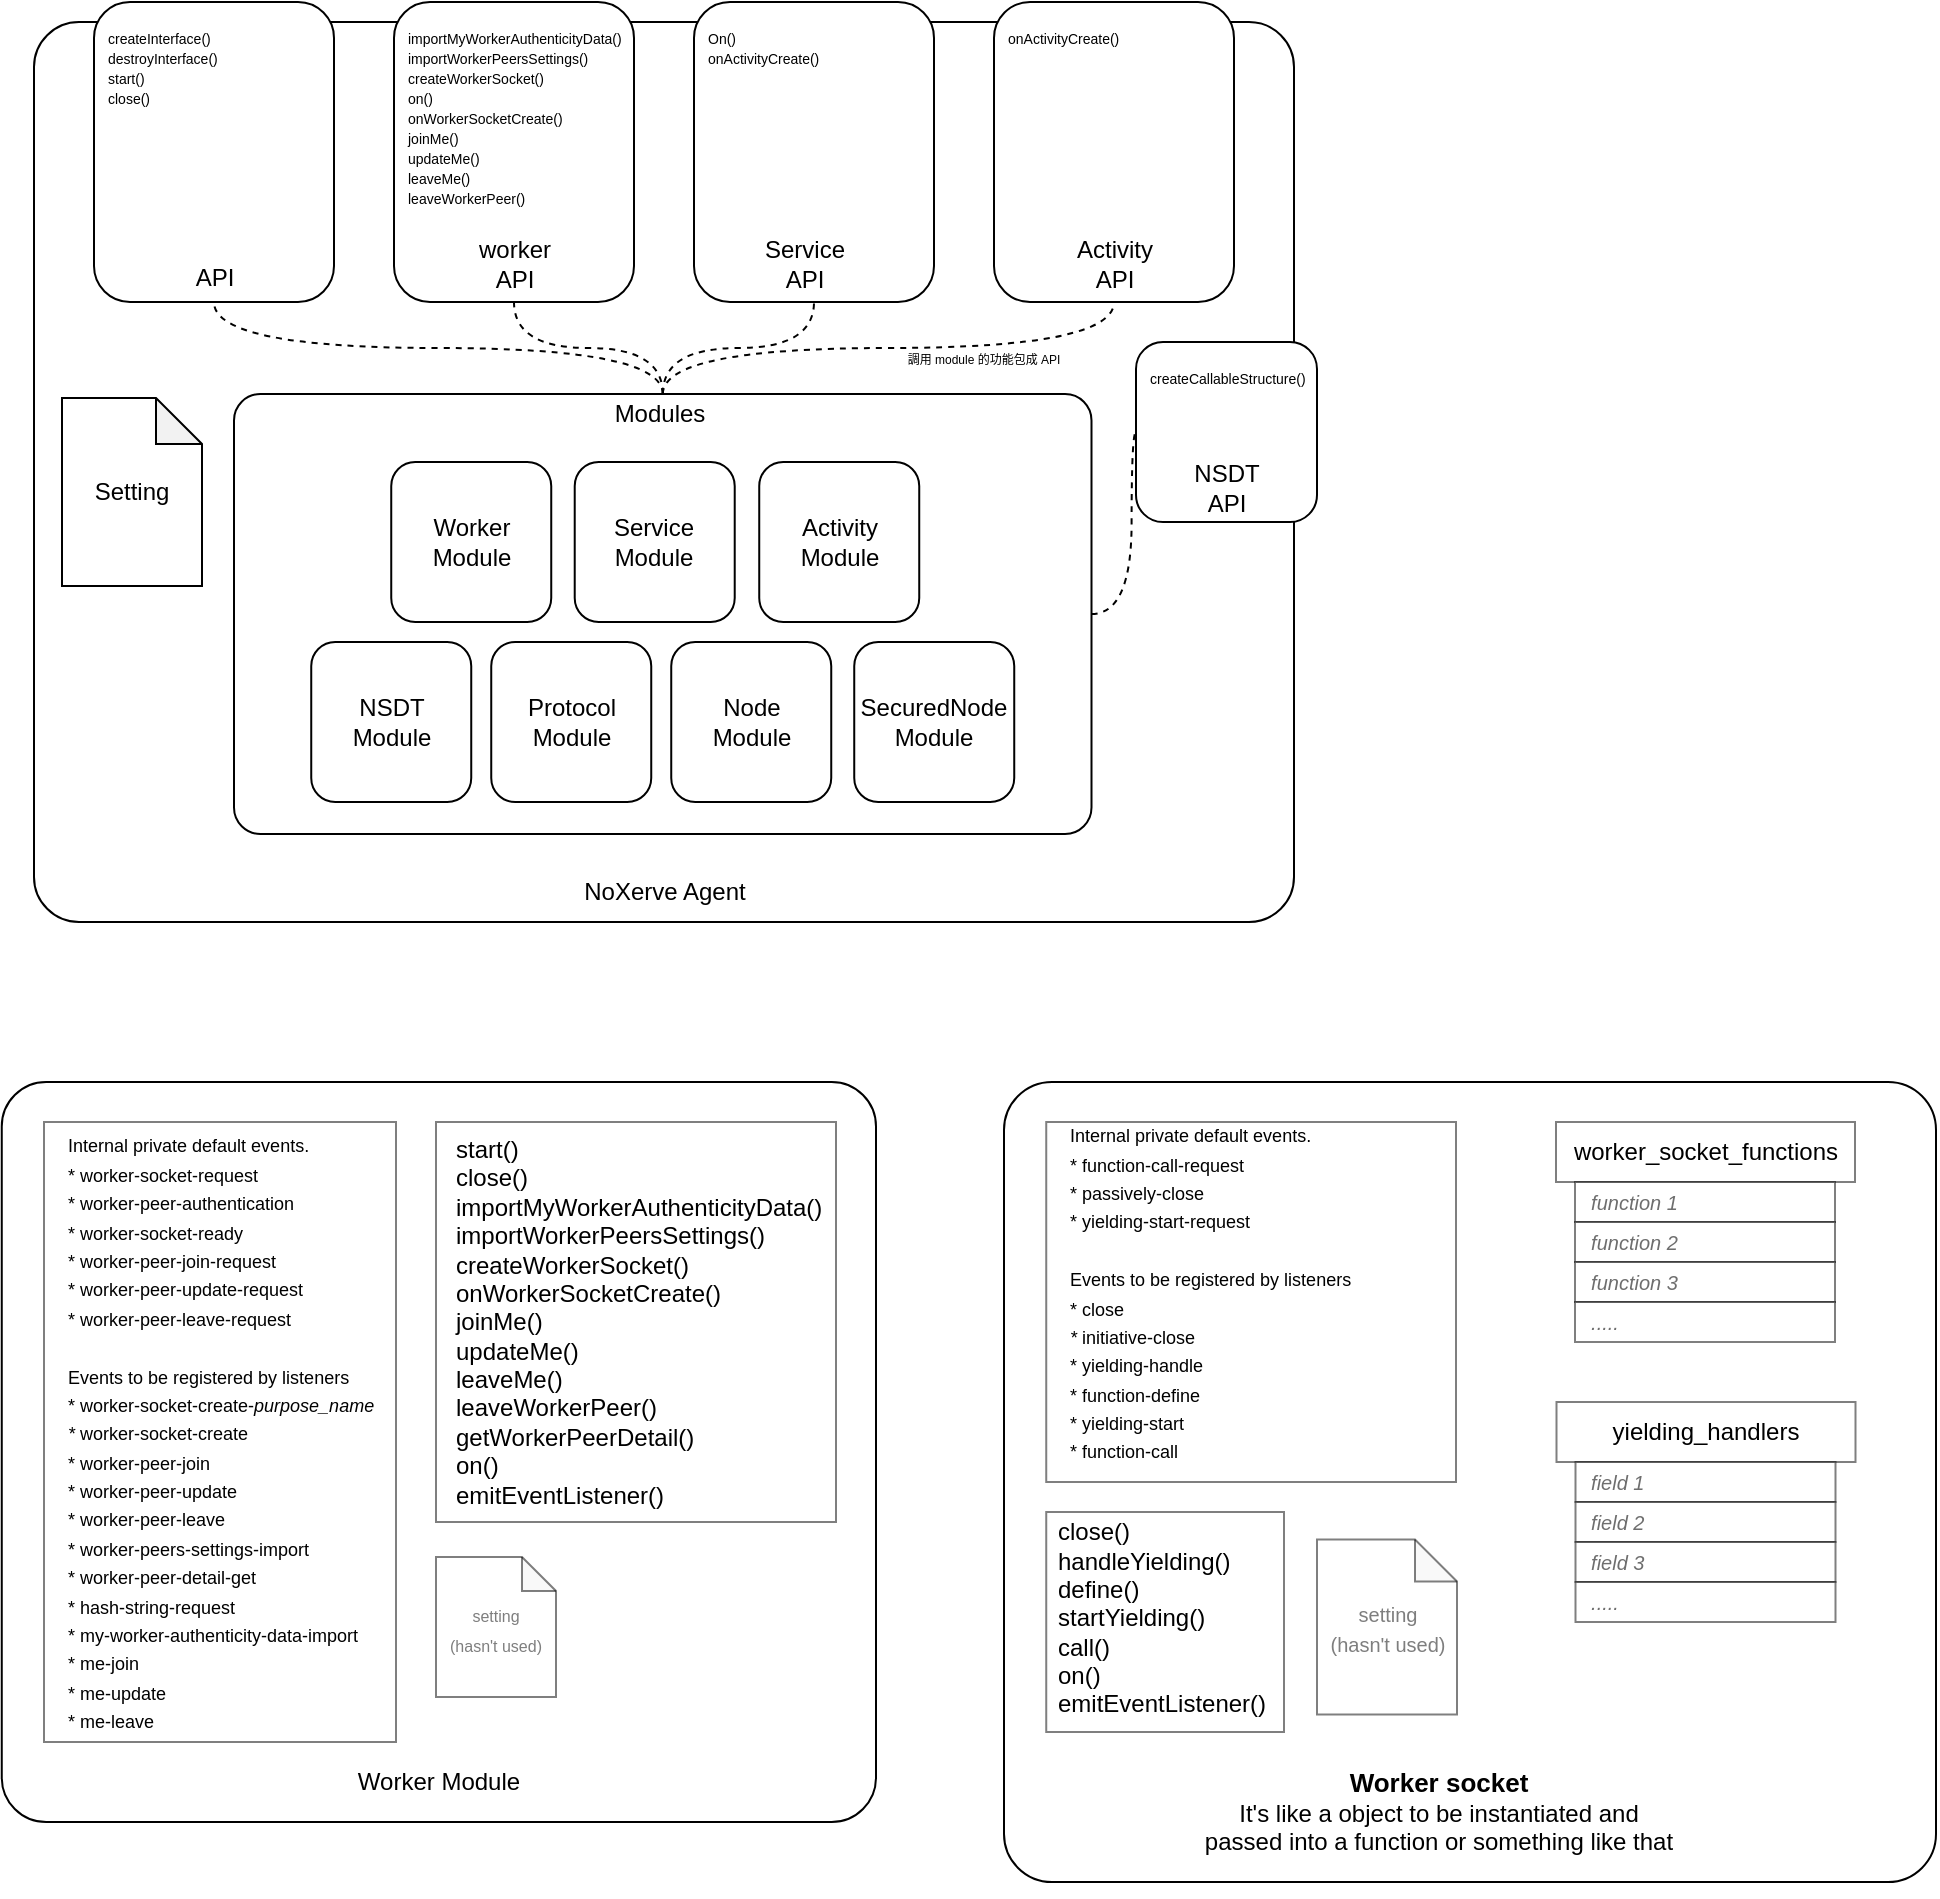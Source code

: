 <mxfile version="13.6.2" type="device" pages="2"><diagram id="oE-bWc-VpVqTyyKI-HjR" name="NoXerve Agent"><mxGraphModel dx="716" dy="425" grid="1" gridSize="10" guides="1" tooltips="1" connect="1" arrows="1" fold="1" page="1" pageScale="1" pageWidth="827" pageHeight="1169" math="0" shadow="0"><root><mxCell id="zF-93tDUtrHwzONBXimL-0"/><mxCell id="zF-93tDUtrHwzONBXimL-1" parent="zF-93tDUtrHwzONBXimL-0"/><mxCell id="tK-ho7pvUPlaxIV4-j6s-0" value="" style="rounded=1;whiteSpace=wrap;html=1;expand=1;arcSize=5;" parent="zF-93tDUtrHwzONBXimL-1" vertex="1"><mxGeometry x="99" y="150" width="630" height="450" as="geometry"/></mxCell><mxCell id="tK-ho7pvUPlaxIV4-j6s-46" style="edgeStyle=orthogonalEdgeStyle;orthogonalLoop=1;jettySize=auto;html=1;entryX=0.5;entryY=1;entryDx=0;entryDy=0;endArrow=none;endFill=0;dashed=1;curved=1;" parent="zF-93tDUtrHwzONBXimL-1" source="tK-ho7pvUPlaxIV4-j6s-22" target="tK-ho7pvUPlaxIV4-j6s-1" edge="1"><mxGeometry relative="1" as="geometry"/></mxCell><mxCell id="tK-ho7pvUPlaxIV4-j6s-47" style="edgeStyle=orthogonalEdgeStyle;orthogonalLoop=1;jettySize=auto;html=1;entryX=0.5;entryY=1;entryDx=0;entryDy=0;endArrow=none;endFill=0;dashed=1;curved=1;" parent="zF-93tDUtrHwzONBXimL-1" source="tK-ho7pvUPlaxIV4-j6s-22" target="tK-ho7pvUPlaxIV4-j6s-3" edge="1"><mxGeometry relative="1" as="geometry"/></mxCell><mxCell id="tK-ho7pvUPlaxIV4-j6s-48" style="edgeStyle=orthogonalEdgeStyle;orthogonalLoop=1;jettySize=auto;html=1;entryX=0.5;entryY=1;entryDx=0;entryDy=0;dashed=1;endArrow=none;endFill=0;curved=1;" parent="zF-93tDUtrHwzONBXimL-1" source="tK-ho7pvUPlaxIV4-j6s-22" target="tK-ho7pvUPlaxIV4-j6s-4" edge="1"><mxGeometry relative="1" as="geometry"/></mxCell><mxCell id="tK-ho7pvUPlaxIV4-j6s-1" value="" style="rounded=1;whiteSpace=wrap;html=1;" parent="zF-93tDUtrHwzONBXimL-1" vertex="1"><mxGeometry x="279" y="140" width="120" height="150" as="geometry"/></mxCell><mxCell id="tK-ho7pvUPlaxIV4-j6s-3" value="" style="rounded=1;whiteSpace=wrap;html=1;" parent="zF-93tDUtrHwzONBXimL-1" vertex="1"><mxGeometry x="429" y="140" width="120" height="150" as="geometry"/></mxCell><mxCell id="tK-ho7pvUPlaxIV4-j6s-4" value="" style="rounded=1;whiteSpace=wrap;html=1;" parent="zF-93tDUtrHwzONBXimL-1" vertex="1"><mxGeometry x="579" y="140" width="120" height="150" as="geometry"/></mxCell><mxCell id="tK-ho7pvUPlaxIV4-j6s-6" value="NoXerve Agent" style="text;html=1;strokeColor=none;fillColor=none;align=center;verticalAlign=middle;whiteSpace=wrap;rounded=0;" parent="zF-93tDUtrHwzONBXimL-1" vertex="1"><mxGeometry x="356.75" y="575" width="114.5" height="20" as="geometry"/></mxCell><mxCell id="tK-ho7pvUPlaxIV4-j6s-8" value="worker&lt;br&gt;API" style="text;html=1;strokeColor=none;fillColor=none;align=center;verticalAlign=middle;whiteSpace=wrap;rounded=0;" parent="zF-93tDUtrHwzONBXimL-1" vertex="1"><mxGeometry x="307.5" y="256" width="63" height="30" as="geometry"/></mxCell><mxCell id="tK-ho7pvUPlaxIV4-j6s-9" value="Service&lt;br&gt;API" style="text;html=1;strokeColor=none;fillColor=none;align=center;verticalAlign=middle;whiteSpace=wrap;rounded=0;" parent="zF-93tDUtrHwzONBXimL-1" vertex="1"><mxGeometry x="453.13" y="256" width="63" height="30" as="geometry"/></mxCell><mxCell id="tK-ho7pvUPlaxIV4-j6s-10" value="Activity&lt;br&gt;API" style="text;html=1;strokeColor=none;fillColor=none;align=center;verticalAlign=middle;whiteSpace=wrap;rounded=0;" parent="zF-93tDUtrHwzONBXimL-1" vertex="1"><mxGeometry x="607.5" y="256" width="63" height="30" as="geometry"/></mxCell><mxCell id="tK-ho7pvUPlaxIV4-j6s-30" value="&lt;font style=&quot;font-size: 7px&quot;&gt;importMyWorkerAuthenticityData()&lt;/font&gt;" style="text;html=1;strokeColor=none;fillColor=none;align=left;verticalAlign=middle;whiteSpace=wrap;rounded=0;fontSize=7;" parent="zF-93tDUtrHwzONBXimL-1" vertex="1"><mxGeometry x="284" y="154" width="110" height="10" as="geometry"/></mxCell><mxCell id="tK-ho7pvUPlaxIV4-j6s-34" value="&lt;font style=&quot;font-size: 7px&quot;&gt;importWorkerPeersSettings()&lt;/font&gt;" style="text;html=1;strokeColor=none;fillColor=none;align=left;verticalAlign=middle;whiteSpace=wrap;rounded=0;fontSize=7;" parent="zF-93tDUtrHwzONBXimL-1" vertex="1"><mxGeometry x="284" y="164" width="110" height="10" as="geometry"/></mxCell><mxCell id="tK-ho7pvUPlaxIV4-j6s-35" value="&lt;font style=&quot;font-size: 7px&quot;&gt;createWorkerSocket()&lt;/font&gt;" style="text;html=1;strokeColor=none;fillColor=none;align=left;verticalAlign=middle;whiteSpace=wrap;rounded=0;fontSize=7;" parent="zF-93tDUtrHwzONBXimL-1" vertex="1"><mxGeometry x="284" y="174" width="110" height="10" as="geometry"/></mxCell><mxCell id="tK-ho7pvUPlaxIV4-j6s-36" value="on()" style="text;html=1;strokeColor=none;fillColor=none;align=left;verticalAlign=middle;whiteSpace=wrap;rounded=0;fontSize=7;" parent="zF-93tDUtrHwzONBXimL-1" vertex="1"><mxGeometry x="284" y="184" width="110" height="10" as="geometry"/></mxCell><mxCell id="tK-ho7pvUPlaxIV4-j6s-37" value="&lt;font style=&quot;font-size: 7px&quot;&gt;onWorkerSocketCreate()&lt;/font&gt;" style="text;html=1;strokeColor=none;fillColor=none;align=left;verticalAlign=middle;whiteSpace=wrap;rounded=0;fontSize=7;" parent="zF-93tDUtrHwzONBXimL-1" vertex="1"><mxGeometry x="284" y="194" width="110" height="10" as="geometry"/></mxCell><mxCell id="tK-ho7pvUPlaxIV4-j6s-38" value="&lt;font style=&quot;font-size: 7px&quot;&gt;joinMe()&lt;/font&gt;" style="text;html=1;strokeColor=none;fillColor=none;align=left;verticalAlign=middle;whiteSpace=wrap;rounded=0;fontSize=7;" parent="zF-93tDUtrHwzONBXimL-1" vertex="1"><mxGeometry x="284" y="204" width="110" height="10" as="geometry"/></mxCell><mxCell id="tK-ho7pvUPlaxIV4-j6s-39" value="&lt;font style=&quot;font-size: 7px&quot;&gt;updateMe()&lt;/font&gt;" style="text;html=1;strokeColor=none;fillColor=none;align=left;verticalAlign=middle;whiteSpace=wrap;rounded=0;fontSize=7;" parent="zF-93tDUtrHwzONBXimL-1" vertex="1"><mxGeometry x="284" y="214" width="110" height="10" as="geometry"/></mxCell><mxCell id="tK-ho7pvUPlaxIV4-j6s-40" value="&lt;font style=&quot;font-size: 7px&quot;&gt;leaveMe()&lt;/font&gt;" style="text;html=1;strokeColor=none;fillColor=none;align=left;verticalAlign=middle;whiteSpace=wrap;rounded=0;fontSize=7;" parent="zF-93tDUtrHwzONBXimL-1" vertex="1"><mxGeometry x="284" y="224" width="110" height="10" as="geometry"/></mxCell><mxCell id="tK-ho7pvUPlaxIV4-j6s-41" value="&lt;font style=&quot;font-size: 7px&quot;&gt;leaveWorkerPeer()&lt;/font&gt;" style="text;html=1;strokeColor=none;fillColor=none;align=left;verticalAlign=middle;whiteSpace=wrap;rounded=0;fontSize=7;" parent="zF-93tDUtrHwzONBXimL-1" vertex="1"><mxGeometry x="284" y="234" width="110" height="10" as="geometry"/></mxCell><mxCell id="tK-ho7pvUPlaxIV4-j6s-42" value="&lt;font style=&quot;font-size: 7px&quot;&gt;On()&lt;/font&gt;" style="text;html=1;strokeColor=none;fillColor=none;align=left;verticalAlign=middle;whiteSpace=wrap;rounded=0;fontSize=7;" parent="zF-93tDUtrHwzONBXimL-1" vertex="1"><mxGeometry x="434" y="154" width="110" height="10" as="geometry"/></mxCell><mxCell id="tK-ho7pvUPlaxIV4-j6s-43" value="&lt;font style=&quot;font-size: 7px&quot;&gt;onActivityCreate()&lt;/font&gt;" style="text;html=1;strokeColor=none;fillColor=none;align=left;verticalAlign=middle;whiteSpace=wrap;rounded=0;fontSize=7;" parent="zF-93tDUtrHwzONBXimL-1" vertex="1"><mxGeometry x="434" y="164" width="110" height="10" as="geometry"/></mxCell><mxCell id="tK-ho7pvUPlaxIV4-j6s-44" value="&lt;font style=&quot;font-size: 7px&quot;&gt;onActivityCreate()&lt;/font&gt;" style="text;html=1;strokeColor=none;fillColor=none;align=left;verticalAlign=middle;whiteSpace=wrap;rounded=0;fontSize=7;" parent="zF-93tDUtrHwzONBXimL-1" vertex="1"><mxGeometry x="584" y="154" width="110" height="10" as="geometry"/></mxCell><mxCell id="ZADGPHj_7auRA8MiN-14-0" value="&lt;font style=&quot;font-size: 6px&quot;&gt;調用 module 的功能包成 API&lt;/font&gt;" style="text;html=1;strokeColor=none;fillColor=none;align=center;verticalAlign=middle;whiteSpace=wrap;rounded=0;" parent="zF-93tDUtrHwzONBXimL-1" vertex="1"><mxGeometry x="534.25" y="310" width="80" height="14" as="geometry"/></mxCell><mxCell id="YZS6wH7yk1fj1zKLsbs4-0" value="" style="rounded=1;whiteSpace=wrap;html=1;" parent="zF-93tDUtrHwzONBXimL-1" vertex="1"><mxGeometry x="129" y="140" width="120" height="150" as="geometry"/></mxCell><mxCell id="YZS6wH7yk1fj1zKLsbs4-1" value="" style="group" parent="zF-93tDUtrHwzONBXimL-1" vertex="1" connectable="0"><mxGeometry x="199" y="336" width="428.75" height="220" as="geometry"/></mxCell><mxCell id="tK-ho7pvUPlaxIV4-j6s-22" value="" style="rounded=1;whiteSpace=wrap;html=1;arcSize=6;" parent="YZS6wH7yk1fj1zKLsbs4-1" vertex="1"><mxGeometry width="428.75" height="220" as="geometry"/></mxCell><mxCell id="tK-ho7pvUPlaxIV4-j6s-18" value="Worker&lt;br&gt;Module" style="whiteSpace=wrap;html=1;aspect=fixed;rounded=1;" parent="YZS6wH7yk1fj1zKLsbs4-1" vertex="1"><mxGeometry x="78.62" y="34" width="80" height="80" as="geometry"/></mxCell><mxCell id="tK-ho7pvUPlaxIV4-j6s-23" value="Modules" style="text;html=1;strokeColor=none;fillColor=none;align=center;verticalAlign=middle;whiteSpace=wrap;rounded=0;" parent="YZS6wH7yk1fj1zKLsbs4-1" vertex="1"><mxGeometry x="168.87" width="88.25" height="20" as="geometry"/></mxCell><mxCell id="tK-ho7pvUPlaxIV4-j6s-24" value="Service&lt;br&gt;Module" style="whiteSpace=wrap;html=1;aspect=fixed;rounded=1;" parent="YZS6wH7yk1fj1zKLsbs4-1" vertex="1"><mxGeometry x="170.36" y="34" width="80" height="80" as="geometry"/></mxCell><mxCell id="tK-ho7pvUPlaxIV4-j6s-25" value="Activity&lt;br&gt;Module" style="whiteSpace=wrap;html=1;aspect=fixed;rounded=1;" parent="YZS6wH7yk1fj1zKLsbs4-1" vertex="1"><mxGeometry x="262.62" y="34" width="80" height="80" as="geometry"/></mxCell><mxCell id="tK-ho7pvUPlaxIV4-j6s-26" value="NSDT&lt;br&gt;Module" style="whiteSpace=wrap;html=1;aspect=fixed;rounded=1;" parent="YZS6wH7yk1fj1zKLsbs4-1" vertex="1"><mxGeometry x="38.62" y="124" width="80" height="80" as="geometry"/></mxCell><mxCell id="tK-ho7pvUPlaxIV4-j6s-27" value="Protocol&lt;br&gt;Module" style="whiteSpace=wrap;html=1;aspect=fixed;rounded=1;" parent="YZS6wH7yk1fj1zKLsbs4-1" vertex="1"><mxGeometry x="128.62" y="124" width="80" height="80" as="geometry"/></mxCell><mxCell id="tK-ho7pvUPlaxIV4-j6s-28" value="Node&lt;br&gt;Module" style="whiteSpace=wrap;html=1;aspect=fixed;rounded=1;" parent="YZS6wH7yk1fj1zKLsbs4-1" vertex="1"><mxGeometry x="218.62" y="124" width="80" height="80" as="geometry"/></mxCell><mxCell id="tK-ho7pvUPlaxIV4-j6s-29" value="SecuredNode&lt;br&gt;Module" style="whiteSpace=wrap;html=1;aspect=fixed;rounded=1;" parent="YZS6wH7yk1fj1zKLsbs4-1" vertex="1"><mxGeometry x="310.12" y="124" width="80" height="80" as="geometry"/></mxCell><mxCell id="YZS6wH7yk1fj1zKLsbs4-3" style="edgeStyle=orthogonalEdgeStyle;orthogonalLoop=1;jettySize=auto;html=1;entryX=0.5;entryY=1;entryDx=0;entryDy=0;endArrow=none;endFill=0;dashed=1;curved=1;" parent="zF-93tDUtrHwzONBXimL-1" source="tK-ho7pvUPlaxIV4-j6s-22" target="YZS6wH7yk1fj1zKLsbs4-0" edge="1"><mxGeometry relative="1" as="geometry"/></mxCell><mxCell id="YZS6wH7yk1fj1zKLsbs4-4" value="API" style="text;html=1;strokeColor=none;fillColor=none;align=center;verticalAlign=middle;whiteSpace=wrap;rounded=0;" parent="zF-93tDUtrHwzONBXimL-1" vertex="1"><mxGeometry x="157.5" y="270" width="63" height="16" as="geometry"/></mxCell><mxCell id="YZS6wH7yk1fj1zKLsbs4-5" value="&lt;font style=&quot;font-size: 7px&quot;&gt;createInterface()&lt;/font&gt;" style="text;html=1;strokeColor=none;fillColor=none;align=left;verticalAlign=middle;whiteSpace=wrap;rounded=0;fontSize=7;" parent="zF-93tDUtrHwzONBXimL-1" vertex="1"><mxGeometry x="134" y="154" width="110" height="10" as="geometry"/></mxCell><mxCell id="YZS6wH7yk1fj1zKLsbs4-6" value="&lt;font style=&quot;font-size: 7px&quot;&gt;destroyInterface()&lt;/font&gt;" style="text;html=1;strokeColor=none;fillColor=none;align=left;verticalAlign=middle;whiteSpace=wrap;rounded=0;fontSize=7;" parent="zF-93tDUtrHwzONBXimL-1" vertex="1"><mxGeometry x="134" y="164" width="110" height="10" as="geometry"/></mxCell><mxCell id="YZS6wH7yk1fj1zKLsbs4-7" value="&lt;font style=&quot;font-size: 7px&quot;&gt;start()&lt;/font&gt;" style="text;html=1;strokeColor=none;fillColor=none;align=left;verticalAlign=middle;whiteSpace=wrap;rounded=0;fontSize=7;" parent="zF-93tDUtrHwzONBXimL-1" vertex="1"><mxGeometry x="134" y="174" width="110" height="10" as="geometry"/></mxCell><mxCell id="YZS6wH7yk1fj1zKLsbs4-8" value="&lt;font style=&quot;font-size: 7px&quot;&gt;close()&lt;/font&gt;" style="text;html=1;strokeColor=none;fillColor=none;align=left;verticalAlign=middle;whiteSpace=wrap;rounded=0;fontSize=7;" parent="zF-93tDUtrHwzONBXimL-1" vertex="1"><mxGeometry x="134" y="184" width="110" height="10" as="geometry"/></mxCell><mxCell id="YZS6wH7yk1fj1zKLsbs4-9" value="" style="rounded=1;whiteSpace=wrap;html=1;" parent="zF-93tDUtrHwzONBXimL-1" vertex="1"><mxGeometry x="650" y="310" width="90.5" height="90" as="geometry"/></mxCell><mxCell id="YZS6wH7yk1fj1zKLsbs4-10" style="edgeStyle=orthogonalEdgeStyle;curved=1;orthogonalLoop=1;jettySize=auto;html=1;dashed=1;endArrow=none;endFill=0;" parent="zF-93tDUtrHwzONBXimL-1" source="tK-ho7pvUPlaxIV4-j6s-22" target="YZS6wH7yk1fj1zKLsbs4-9" edge="1"><mxGeometry relative="1" as="geometry"/></mxCell><mxCell id="YZS6wH7yk1fj1zKLsbs4-11" value="NSDT&lt;br&gt;API" style="text;html=1;strokeColor=none;fillColor=none;align=center;verticalAlign=middle;whiteSpace=wrap;rounded=0;" parent="zF-93tDUtrHwzONBXimL-1" vertex="1"><mxGeometry x="663.75" y="368" width="63" height="30" as="geometry"/></mxCell><mxCell id="YZS6wH7yk1fj1zKLsbs4-12" value="&lt;font style=&quot;font-size: 7px&quot;&gt;createCallableStructure()&lt;/font&gt;" style="text;html=1;strokeColor=none;fillColor=none;align=left;verticalAlign=middle;whiteSpace=wrap;rounded=0;fontSize=7;" parent="zF-93tDUtrHwzONBXimL-1" vertex="1"><mxGeometry x="655.25" y="324" width="80" height="10" as="geometry"/></mxCell><mxCell id="YZS6wH7yk1fj1zKLsbs4-14" value="Setting" style="shape=note;whiteSpace=wrap;html=1;backgroundOutline=1;darkOpacity=0.05;size=23;" parent="zF-93tDUtrHwzONBXimL-1" vertex="1"><mxGeometry x="113" y="338" width="70" height="94" as="geometry"/></mxCell><mxCell id="qz9A-l0EgfrBclCK_F47-0" value="" style="rounded=1;whiteSpace=wrap;html=1;arcSize=6;" vertex="1" parent="zF-93tDUtrHwzONBXimL-1"><mxGeometry x="82.88" y="680" width="437.12" height="370" as="geometry"/></mxCell><mxCell id="qz9A-l0EgfrBclCK_F47-1" value="&lt;font style=&quot;font-size: 8px&quot;&gt;setting&lt;br&gt;(hasn't used)&lt;/font&gt;" style="shape=note;whiteSpace=wrap;html=1;backgroundOutline=1;darkOpacity=0.05;opacity=50;size=17;textOpacity=50;" vertex="1" parent="zF-93tDUtrHwzONBXimL-1"><mxGeometry x="300" y="917.5" width="60" height="70" as="geometry"/></mxCell><mxCell id="qz9A-l0EgfrBclCK_F47-2" value="Worker Module" style="text;html=1;strokeColor=none;fillColor=none;align=center;verticalAlign=middle;whiteSpace=wrap;rounded=0;opacity=50;" vertex="1" parent="zF-93tDUtrHwzONBXimL-1"><mxGeometry x="257.16" y="1020" width="88.56" height="20" as="geometry"/></mxCell><mxCell id="qz9A-l0EgfrBclCK_F47-3" value="" style="rounded=0;whiteSpace=wrap;html=1;opacity=50;" vertex="1" parent="zF-93tDUtrHwzONBXimL-1"><mxGeometry x="104" y="700" width="176" height="310" as="geometry"/></mxCell><mxCell id="qz9A-l0EgfrBclCK_F47-5" value="&lt;font style=&quot;font-size: 9px&quot;&gt;Internal private default events.&lt;br&gt;*&amp;nbsp;worker-socket-request&lt;br&gt;*&amp;nbsp;worker-peer-authentication&lt;br&gt;*&amp;nbsp;worker-socket-ready&lt;br&gt;*&amp;nbsp;worker-peer-join-request&lt;br&gt;*&amp;nbsp;worker-peer-update-request&lt;br&gt;*&amp;nbsp;worker-peer-leave-request&lt;br&gt;&lt;br&gt;Events to be registered by listeners&lt;br&gt;*&amp;nbsp;worker-socket-create-&lt;i&gt;purpose_name&lt;br&gt;*&amp;nbsp;&lt;/i&gt;worker-socket-create&lt;i&gt;&lt;br&gt;&lt;/i&gt;*&amp;nbsp;worker-peer-join&lt;br&gt;*&amp;nbsp;worker-peer-update&lt;br&gt;*&amp;nbsp;worker-peer-leave&lt;br&gt;*&amp;nbsp;worker-peers-settings-import&lt;br&gt;*&amp;nbsp;worker-peer-detail-get&lt;br&gt;* hash-string-request&lt;br&gt;* my-worker-authenticity-data-import&lt;br&gt;*&amp;nbsp;me-join&lt;br&gt;*&amp;nbsp;me-update&lt;br&gt;*&amp;nbsp;me-leave&lt;br&gt;&lt;/font&gt;" style="text;html=1;strokeColor=none;fillColor=none;align=left;verticalAlign=middle;whiteSpace=wrap;rounded=0;opacity=50;" vertex="1" parent="zF-93tDUtrHwzONBXimL-1"><mxGeometry x="113.5" y="700" width="157" height="310" as="geometry"/></mxCell><mxCell id="qz9A-l0EgfrBclCK_F47-7" value="&lt;blockquote style=&quot;margin: 0 0 0 40px ; border: none ; padding: 0px&quot;&gt;&lt;/blockquote&gt;" style="rounded=0;whiteSpace=wrap;html=1;opacity=50;align=left;" vertex="1" parent="zF-93tDUtrHwzONBXimL-1"><mxGeometry x="300" y="700" width="200" height="200" as="geometry"/></mxCell><mxCell id="qz9A-l0EgfrBclCK_F47-8" value="&lt;span style=&quot;&quot;&gt;start()&lt;/span&gt;&lt;br style=&quot;&quot;&gt;&lt;blockquote style=&quot;margin: 0px 0px 0px 40px; border: none; padding: 0px;&quot;&gt;&lt;/blockquote&gt;&lt;span style=&quot;&quot;&gt;close()&lt;/span&gt;&lt;br style=&quot;&quot;&gt;&lt;blockquote style=&quot;margin: 0px 0px 0px 40px; border: none; padding: 0px;&quot;&gt;&lt;/blockquote&gt;&lt;span style=&quot;&quot;&gt;importMyWorkerAuthenticityData()&lt;/span&gt;&lt;br style=&quot;&quot;&gt;&lt;blockquote style=&quot;margin: 0px 0px 0px 40px; border: none; padding: 0px;&quot;&gt;&lt;/blockquote&gt;&lt;span style=&quot;&quot;&gt;importWorkerPeersSettings()&lt;/span&gt;&lt;br style=&quot;&quot;&gt;&lt;blockquote style=&quot;margin: 0px 0px 0px 40px; border: none; padding: 0px;&quot;&gt;&lt;/blockquote&gt;&lt;span style=&quot;&quot;&gt;createWorkerSocket()&lt;/span&gt;&lt;br style=&quot;&quot;&gt;&lt;blockquote style=&quot;margin: 0px 0px 0px 40px; border: none; padding: 0px;&quot;&gt;&lt;/blockquote&gt;&lt;span style=&quot;&quot;&gt;onWorkerSocketCreate()&lt;/span&gt;&lt;br style=&quot;&quot;&gt;&lt;blockquote style=&quot;margin: 0px 0px 0px 40px; border: none; padding: 0px;&quot;&gt;&lt;/blockquote&gt;&lt;span style=&quot;&quot;&gt;joinMe()&lt;/span&gt;&lt;br style=&quot;&quot;&gt;&lt;blockquote style=&quot;margin: 0px 0px 0px 40px; border: none; padding: 0px;&quot;&gt;&lt;/blockquote&gt;&lt;span style=&quot;&quot;&gt;updateMe()&lt;/span&gt;&lt;br style=&quot;&quot;&gt;&lt;blockquote style=&quot;margin: 0px 0px 0px 40px; border: none; padding: 0px;&quot;&gt;&lt;/blockquote&gt;&lt;span style=&quot;&quot;&gt;leaveMe()&lt;/span&gt;&lt;br style=&quot;&quot;&gt;&lt;blockquote style=&quot;margin: 0px 0px 0px 40px; border: none; padding: 0px;&quot;&gt;&lt;/blockquote&gt;&lt;span style=&quot;&quot;&gt;leaveWorkerPeer()&lt;/span&gt;&lt;br style=&quot;&quot;&gt;&lt;blockquote style=&quot;margin: 0px 0px 0px 40px; border: none; padding: 0px;&quot;&gt;&lt;/blockquote&gt;&lt;span style=&quot;&quot;&gt;getWorkerPeerDetail()&lt;/span&gt;&lt;br style=&quot;&quot;&gt;&lt;blockquote style=&quot;margin: 0px 0px 0px 40px; border: none; padding: 0px;&quot;&gt;&lt;/blockquote&gt;&lt;span style=&quot;&quot;&gt;on()&lt;/span&gt;&lt;br style=&quot;&quot;&gt;&lt;span style=&quot;&quot;&gt;emitEventListener()&lt;/span&gt;" style="text;html=1;strokeColor=none;fillColor=none;align=left;verticalAlign=middle;whiteSpace=wrap;rounded=0;opacity=50;" vertex="1" parent="zF-93tDUtrHwzONBXimL-1"><mxGeometry x="307.5" y="705" width="184.75" height="190" as="geometry"/></mxCell><mxCell id="qz9A-l0EgfrBclCK_F47-9" value="" style="rounded=1;whiteSpace=wrap;html=1;arcSize=6;" vertex="1" parent="zF-93tDUtrHwzONBXimL-1"><mxGeometry x="584" y="680" width="466" height="400" as="geometry"/></mxCell><mxCell id="qz9A-l0EgfrBclCK_F47-10" value="&lt;font style=&quot;font-size: 10px&quot;&gt;setting&lt;br&gt;(hasn't used)&lt;/font&gt;" style="shape=note;whiteSpace=wrap;html=1;backgroundOutline=1;darkOpacity=0.05;opacity=50;size=21;textOpacity=50;" vertex="1" parent="zF-93tDUtrHwzONBXimL-1"><mxGeometry x="740.5" y="908.75" width="70" height="87.5" as="geometry"/></mxCell><mxCell id="qz9A-l0EgfrBclCK_F47-11" value="&lt;b&gt;&lt;font style=&quot;font-size: 13px&quot;&gt;Worker socket&lt;/font&gt;&lt;/b&gt;&lt;br&gt;It's like a object to be instantiated and passed into a function or something like that" style="text;html=1;strokeColor=none;fillColor=none;align=center;verticalAlign=middle;whiteSpace=wrap;rounded=0;opacity=50;" vertex="1" parent="zF-93tDUtrHwzONBXimL-1"><mxGeometry x="682.56" y="1002.5" width="237.44" height="85" as="geometry"/></mxCell><mxCell id="qz9A-l0EgfrBclCK_F47-12" value="" style="rounded=0;whiteSpace=wrap;html=1;opacity=50;" vertex="1" parent="zF-93tDUtrHwzONBXimL-1"><mxGeometry x="605.12" y="700" width="204.88" height="180" as="geometry"/></mxCell><mxCell id="qz9A-l0EgfrBclCK_F47-13" value="&lt;font style=&quot;font-size: 9px&quot;&gt;Internal private default events.&lt;br&gt;*&amp;nbsp;function-call-request&lt;br&gt;*&amp;nbsp;passively-close&lt;br&gt;*&amp;nbsp;yielding-start-request&lt;br&gt;&lt;br&gt;Events to be registered by listeners&lt;br&gt;*&amp;nbsp;close&lt;i&gt;&lt;br&gt;*&amp;nbsp;&lt;/i&gt;initiative-close&lt;i&gt;&lt;br&gt;&lt;/i&gt;*&amp;nbsp;yielding-handle&lt;br&gt;* function-define&lt;br&gt;*&amp;nbsp;yielding-start&lt;br&gt;*&amp;nbsp;function-call&lt;br&gt;&lt;/font&gt;" style="text;html=1;strokeColor=none;fillColor=none;align=left;verticalAlign=middle;whiteSpace=wrap;rounded=0;opacity=50;" vertex="1" parent="zF-93tDUtrHwzONBXimL-1"><mxGeometry x="614.62" y="700" width="157" height="170" as="geometry"/></mxCell><mxCell id="qz9A-l0EgfrBclCK_F47-14" value="&lt;blockquote style=&quot;margin: 0 0 0 40px ; border: none ; padding: 0px&quot;&gt;&lt;/blockquote&gt;" style="rounded=0;whiteSpace=wrap;html=1;opacity=50;align=left;" vertex="1" parent="zF-93tDUtrHwzONBXimL-1"><mxGeometry x="605.12" y="895" width="118.88" height="110" as="geometry"/></mxCell><mxCell id="qz9A-l0EgfrBclCK_F47-15" value="&lt;span&gt;close()&lt;/span&gt;&lt;br&gt;&lt;blockquote style=&quot;margin: 0px 0px 0px 40px ; border: none ; padding: 0px&quot;&gt;&lt;/blockquote&gt;handleYielding()&lt;br&gt;&lt;blockquote style=&quot;margin: 0px 0px 0px 40px ; border: none ; padding: 0px&quot;&gt;&lt;/blockquote&gt;define()&lt;br&gt;&lt;blockquote style=&quot;margin: 0px 0px 0px 40px ; border: none ; padding: 0px&quot;&gt;&lt;/blockquote&gt;startYielding()&lt;br&gt;&lt;blockquote style=&quot;margin: 0px 0px 0px 40px ; border: none ; padding: 0px&quot;&gt;&lt;/blockquote&gt;call()&lt;br&gt;&lt;blockquote style=&quot;margin: 0px 0px 0px 40px ; border: none ; padding: 0px&quot;&gt;&lt;/blockquote&gt;&lt;span&gt;on()&lt;/span&gt;&lt;br&gt;&lt;span&gt;emitEventListener()&lt;/span&gt;" style="text;html=1;strokeColor=none;fillColor=none;align=left;verticalAlign=middle;whiteSpace=wrap;rounded=0;opacity=50;" vertex="1" parent="zF-93tDUtrHwzONBXimL-1"><mxGeometry x="608.93" y="900" width="111.25" height="95" as="geometry"/></mxCell><mxCell id="qz9A-l0EgfrBclCK_F47-17" value="worker_socket_functions" style="rounded=0;whiteSpace=wrap;html=1;opacity=50;align=center;" vertex="1" parent="zF-93tDUtrHwzONBXimL-1"><mxGeometry x="860" y="700" width="149.5" height="30" as="geometry"/></mxCell><mxCell id="qz9A-l0EgfrBclCK_F47-18" value="&lt;i&gt;&lt;font style=&quot;font-size: 10px&quot; color=&quot;#6e6e6e&quot;&gt;&amp;nbsp; function 1&lt;/font&gt;&lt;/i&gt;" style="rounded=0;whiteSpace=wrap;html=1;opacity=50;align=left;" vertex="1" parent="zF-93tDUtrHwzONBXimL-1"><mxGeometry x="869.5" y="730" width="130" height="20" as="geometry"/></mxCell><mxCell id="qz9A-l0EgfrBclCK_F47-22" value="&lt;i&gt;&lt;font style=&quot;font-size: 10px&quot; color=&quot;#6e6e6e&quot;&gt;&amp;nbsp; function 2&lt;/font&gt;&lt;/i&gt;" style="rounded=0;whiteSpace=wrap;html=1;opacity=50;align=left;" vertex="1" parent="zF-93tDUtrHwzONBXimL-1"><mxGeometry x="869.5" y="750" width="130" height="20" as="geometry"/></mxCell><mxCell id="qz9A-l0EgfrBclCK_F47-23" value="&lt;i&gt;&lt;font style=&quot;font-size: 10px&quot; color=&quot;#6e6e6e&quot;&gt;&amp;nbsp; function 3&lt;/font&gt;&lt;/i&gt;" style="rounded=0;whiteSpace=wrap;html=1;opacity=50;align=left;" vertex="1" parent="zF-93tDUtrHwzONBXimL-1"><mxGeometry x="869.5" y="770" width="130" height="20" as="geometry"/></mxCell><mxCell id="qz9A-l0EgfrBclCK_F47-24" value="&lt;font color=&quot;#6e6e6e&quot;&gt;&lt;span style=&quot;font-size: 10px&quot;&gt;&lt;i&gt;&amp;nbsp; .....&lt;/i&gt;&lt;/span&gt;&lt;/font&gt;" style="rounded=0;whiteSpace=wrap;html=1;opacity=50;align=left;" vertex="1" parent="zF-93tDUtrHwzONBXimL-1"><mxGeometry x="869.5" y="790" width="130" height="20" as="geometry"/></mxCell><mxCell id="qz9A-l0EgfrBclCK_F47-25" value="yielding_handlers" style="rounded=0;whiteSpace=wrap;html=1;opacity=50;align=center;" vertex="1" parent="zF-93tDUtrHwzONBXimL-1"><mxGeometry x="860.25" y="840" width="149.5" height="30" as="geometry"/></mxCell><mxCell id="qz9A-l0EgfrBclCK_F47-26" value="&lt;i&gt;&lt;font style=&quot;font-size: 10px&quot; color=&quot;#6e6e6e&quot;&gt;&amp;nbsp; field 1&lt;/font&gt;&lt;/i&gt;" style="rounded=0;whiteSpace=wrap;html=1;opacity=50;align=left;" vertex="1" parent="zF-93tDUtrHwzONBXimL-1"><mxGeometry x="869.75" y="870" width="130" height="20" as="geometry"/></mxCell><mxCell id="qz9A-l0EgfrBclCK_F47-27" value="&lt;i&gt;&lt;font style=&quot;font-size: 10px&quot; color=&quot;#6e6e6e&quot;&gt;&amp;nbsp; field 2&lt;/font&gt;&lt;/i&gt;" style="rounded=0;whiteSpace=wrap;html=1;opacity=50;align=left;" vertex="1" parent="zF-93tDUtrHwzONBXimL-1"><mxGeometry x="869.75" y="890" width="130" height="20" as="geometry"/></mxCell><mxCell id="qz9A-l0EgfrBclCK_F47-28" value="&lt;i&gt;&lt;font style=&quot;font-size: 10px&quot; color=&quot;#6e6e6e&quot;&gt;&amp;nbsp; field 3&lt;/font&gt;&lt;/i&gt;" style="rounded=0;whiteSpace=wrap;html=1;opacity=50;align=left;" vertex="1" parent="zF-93tDUtrHwzONBXimL-1"><mxGeometry x="869.75" y="910" width="130" height="20" as="geometry"/></mxCell><mxCell id="qz9A-l0EgfrBclCK_F47-29" value="&lt;font color=&quot;#6e6e6e&quot;&gt;&lt;span style=&quot;font-size: 10px&quot;&gt;&lt;i&gt;&amp;nbsp; .....&lt;/i&gt;&lt;/span&gt;&lt;/font&gt;" style="rounded=0;whiteSpace=wrap;html=1;opacity=50;align=left;" vertex="1" parent="zF-93tDUtrHwzONBXimL-1"><mxGeometry x="869.75" y="930" width="130" height="20" as="geometry"/></mxCell></root></mxGraphModel></diagram><diagram id="mJpPa3oXmdiZ-_AzcjHH" name="Service Infrastructure"><mxGraphModel dx="1038" dy="616" grid="1" gridSize="10" guides="1" tooltips="1" connect="1" arrows="1" fold="1" page="1" pageScale="1" pageWidth="827" pageHeight="1169" math="0" shadow="0"><root><mxCell id="0"/><mxCell id="1" parent="0"/><mxCell id="F-tcbc8NVxEYoSuNlngL-1" value="" style="rounded=1;whiteSpace=wrap;html=1;" parent="1" vertex="1"><mxGeometry x="90" y="90" width="650" height="430" as="geometry"/></mxCell><mxCell id="F-tcbc8NVxEYoSuNlngL-2" value="" style="ellipse;whiteSpace=wrap;html=1;" parent="1" vertex="1"><mxGeometry x="120" y="110" width="410" height="300" as="geometry"/></mxCell><mxCell id="F-tcbc8NVxEYoSuNlngL-3" value="&lt;font style=&quot;font-size: 24px&quot;&gt;Activity&lt;br&gt;&lt;/font&gt;" style="rounded=1;whiteSpace=wrap;html=1;arcSize=0;shadow=1;" parent="1" vertex="1"><mxGeometry x="530" y="370" width="120" height="60" as="geometry"/></mxCell><mxCell id="F-tcbc8NVxEYoSuNlngL-4" value="&lt;font style=&quot;font-size: 24px&quot;&gt;Activity&lt;br&gt;&lt;/font&gt;" style="rounded=1;whiteSpace=wrap;html=1;arcSize=0;shadow=1;" parent="1" vertex="1"><mxGeometry x="590" y="280" width="120" height="60" as="geometry"/></mxCell><mxCell id="F-tcbc8NVxEYoSuNlngL-5" value="&lt;font style=&quot;font-size: 24px&quot;&gt;Activity&lt;br&gt;&lt;/font&gt;" style="rounded=1;whiteSpace=wrap;html=1;arcSize=0;shadow=1;" parent="1" vertex="1"><mxGeometry x="400" y="430" width="120" height="60" as="geometry"/></mxCell><mxCell id="F-tcbc8NVxEYoSuNlngL-6" value="&lt;font style=&quot;font-size: 24px&quot;&gt;Service&lt;/font&gt;" style="text;html=1;strokeColor=none;fillColor=none;align=center;verticalAlign=middle;whiteSpace=wrap;rounded=0;" parent="1" vertex="1"><mxGeometry x="280" y="120" width="90" height="40" as="geometry"/></mxCell><mxCell id="F-tcbc8NVxEYoSuNlngL-7" value="" style="shape=cylinder;whiteSpace=wrap;html=1;boundedLbl=1;backgroundOutline=1;" parent="1" vertex="1"><mxGeometry x="220" y="250" width="20" height="30" as="geometry"/></mxCell><mxCell id="F-tcbc8NVxEYoSuNlngL-8" value="" style="shape=cylinder;whiteSpace=wrap;html=1;boundedLbl=1;backgroundOutline=1;" parent="1" vertex="1"><mxGeometry x="170" y="280" width="20" height="30" as="geometry"/></mxCell><mxCell id="F-tcbc8NVxEYoSuNlngL-10" value="" style="shape=cylinder;whiteSpace=wrap;html=1;boundedLbl=1;backgroundOutline=1;" parent="1" vertex="1"><mxGeometry x="240" y="320" width="20" height="30" as="geometry"/></mxCell><mxCell id="F-tcbc8NVxEYoSuNlngL-11" value="" style="shape=cylinder;whiteSpace=wrap;html=1;boundedLbl=1;backgroundOutline=1;" parent="1" vertex="1"><mxGeometry x="330" y="280" width="20" height="30" as="geometry"/></mxCell><mxCell id="F-tcbc8NVxEYoSuNlngL-12" value="" style="shape=cylinder;whiteSpace=wrap;html=1;boundedLbl=1;backgroundOutline=1;" parent="1" vertex="1"><mxGeometry x="320" y="210" width="20" height="30" as="geometry"/></mxCell><mxCell id="F-tcbc8NVxEYoSuNlngL-13" value="" style="shape=cylinder;whiteSpace=wrap;html=1;boundedLbl=1;backgroundOutline=1;" parent="1" vertex="1"><mxGeometry x="370" y="240" width="20" height="30" as="geometry"/></mxCell><mxCell id="F-tcbc8NVxEYoSuNlngL-14" value="" style="shape=cylinder;whiteSpace=wrap;html=1;boundedLbl=1;backgroundOutline=1;" parent="1" vertex="1"><mxGeometry x="394" y="180" width="20" height="30" as="geometry"/></mxCell><mxCell id="F-tcbc8NVxEYoSuNlngL-15" value="" style="shape=cylinder;whiteSpace=wrap;html=1;boundedLbl=1;backgroundOutline=1;" parent="1" vertex="1"><mxGeometry x="203" y="175" width="20" height="30" as="geometry"/></mxCell><mxCell id="F-tcbc8NVxEYoSuNlngL-16" value="" style="shape=cylinder;whiteSpace=wrap;html=1;boundedLbl=1;backgroundOutline=1;" parent="1" vertex="1"><mxGeometry x="414" y="310" width="20" height="30" as="geometry"/></mxCell><mxCell id="F-tcbc8NVxEYoSuNlngL-17" value="" style="shape=cylinder;whiteSpace=wrap;html=1;boundedLbl=1;backgroundOutline=1;" parent="1" vertex="1"><mxGeometry x="330" y="360" width="20" height="30" as="geometry"/></mxCell><mxCell id="F-tcbc8NVxEYoSuNlngL-18" value="" style="shape=cylinder;whiteSpace=wrap;html=1;boundedLbl=1;backgroundOutline=1;" parent="1" vertex="1"><mxGeometry x="440" y="230" width="20" height="30" as="geometry"/></mxCell><mxCell id="F-tcbc8NVxEYoSuNlngL-19" value="" style="shape=cylinder;whiteSpace=wrap;html=1;boundedLbl=1;backgroundOutline=1;" parent="1" vertex="1"><mxGeometry x="470" y="280" width="20" height="30" as="geometry"/></mxCell><mxCell id="F-tcbc8NVxEYoSuNlngL-20" value="" style="shape=cylinder;whiteSpace=wrap;html=1;boundedLbl=1;backgroundOutline=1;" parent="1" vertex="1"><mxGeometry x="160" y="210" width="20" height="30" as="geometry"/></mxCell><mxCell id="F-tcbc8NVxEYoSuNlngL-21" value="Worker" style="text;html=1;strokeColor=none;fillColor=none;align=center;verticalAlign=middle;whiteSpace=wrap;rounded=0;" parent="1" vertex="1"><mxGeometry x="310" y="190" width="40" height="20" as="geometry"/></mxCell><mxCell id="F-tcbc8NVxEYoSuNlngL-22" value="" style="endArrow=none;html=1;entryX=0.25;entryY=0;entryDx=0;entryDy=0;exitX=0.5;exitY=1;exitDx=0;exitDy=0;" parent="1" source="F-tcbc8NVxEYoSuNlngL-17" target="F-tcbc8NVxEYoSuNlngL-5" edge="1"><mxGeometry width="50" height="50" relative="1" as="geometry"><mxPoint x="340" y="350" as="sourcePoint"/><mxPoint x="390" y="300" as="targetPoint"/><Array as="points"><mxPoint x="370" y="410"/><mxPoint x="400" y="420"/></Array></mxGeometry></mxCell><mxCell id="F-tcbc8NVxEYoSuNlngL-24" value="" style="endArrow=none;html=1;entryX=0.25;entryY=0;entryDx=0;entryDy=0;exitX=0.662;exitY=0.997;exitDx=0;exitDy=0;exitPerimeter=0;" parent="1" source="F-tcbc8NVxEYoSuNlngL-16" target="F-tcbc8NVxEYoSuNlngL-3" edge="1"><mxGeometry width="50" height="50" relative="1" as="geometry"><mxPoint x="480" y="400" as="sourcePoint"/><mxPoint x="530" y="350" as="targetPoint"/></mxGeometry></mxCell><mxCell id="F-tcbc8NVxEYoSuNlngL-26" value="" style="endArrow=none;html=1;entryX=0;entryY=0.5;entryDx=0;entryDy=0;exitX=0.85;exitY=0.95;exitDx=0;exitDy=0;exitPerimeter=0;" parent="1" source="F-tcbc8NVxEYoSuNlngL-19" target="F-tcbc8NVxEYoSuNlngL-4" edge="1"><mxGeometry width="50" height="50" relative="1" as="geometry"><mxPoint x="480" y="400" as="sourcePoint"/><mxPoint x="530" y="350" as="targetPoint"/></mxGeometry></mxCell><mxCell id="F-tcbc8NVxEYoSuNlngL-28" value="" style="ellipse;whiteSpace=wrap;html=1;fillColor=none;dashed=1;" parent="1" vertex="1"><mxGeometry x="160" y="245" width="150" height="120" as="geometry"/></mxCell><mxCell id="F-tcbc8NVxEYoSuNlngL-29" value="" style="shape=cylinder;whiteSpace=wrap;html=1;boundedLbl=1;backgroundOutline=1;" parent="1" vertex="1"><mxGeometry x="250" y="190" width="20" height="30" as="geometry"/></mxCell><mxCell id="F-tcbc8NVxEYoSuNlngL-30" value="Scope" style="text;html=1;strokeColor=none;fillColor=none;align=center;verticalAlign=middle;whiteSpace=wrap;rounded=0;dashed=1;" parent="1" vertex="1"><mxGeometry x="220" y="365" width="40" height="20" as="geometry"/></mxCell><mxCell id="F-tcbc8NVxEYoSuNlngL-31" value="" style="ellipse;whiteSpace=wrap;html=1;fillColor=none;dashed=1;" parent="1" vertex="1"><mxGeometry x="145" y="165" width="150" height="120" as="geometry"/></mxCell><mxCell id="F-tcbc8NVxEYoSuNlngL-9" value="" style="shape=cylinder;whiteSpace=wrap;html=1;boundedLbl=1;backgroundOutline=1;" parent="1" vertex="1"><mxGeometry x="270" y="280" width="20" height="30" as="geometry"/></mxCell><mxCell id="F-tcbc8NVxEYoSuNlngL-32" value="Scope" style="text;html=1;strokeColor=none;fillColor=none;align=center;verticalAlign=middle;whiteSpace=wrap;rounded=0;dashed=1;" parent="1" vertex="1"><mxGeometry x="215" y="145" width="40" height="20" as="geometry"/></mxCell></root></mxGraphModel></diagram></mxfile>
